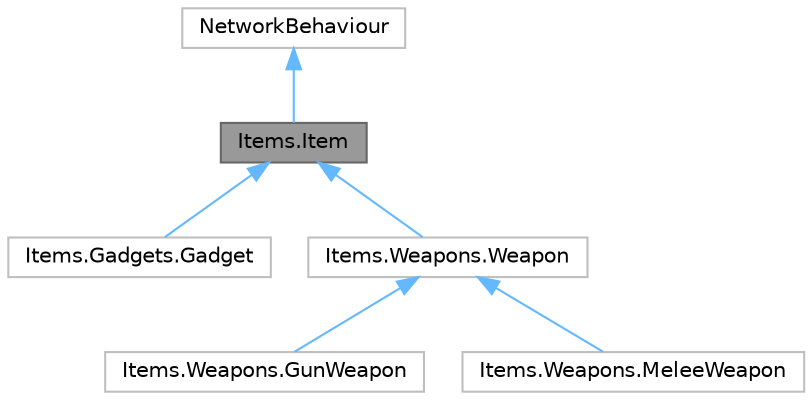 digraph "Items.Item"
{
 // LATEX_PDF_SIZE
  bgcolor="transparent";
  edge [fontname=Helvetica,fontsize=10,labelfontname=Helvetica,labelfontsize=10];
  node [fontname=Helvetica,fontsize=10,shape=box,height=0.2,width=0.4];
  Node1 [id="Node000001",label="Items.Item",height=0.2,width=0.4,color="gray40", fillcolor="grey60", style="filled", fontcolor="black",tooltip=" "];
  Node2 -> Node1 [id="edge1_Node000001_Node000002",dir="back",color="steelblue1",style="solid",tooltip=" "];
  Node2 [id="Node000002",label="NetworkBehaviour",height=0.2,width=0.4,color="grey75", fillcolor="white", style="filled",tooltip=" "];
  Node1 -> Node3 [id="edge2_Node000001_Node000003",dir="back",color="steelblue1",style="solid",tooltip=" "];
  Node3 [id="Node000003",label="Items.Gadgets.Gadget",height=0.2,width=0.4,color="grey75", fillcolor="white", style="filled",URL="$class_items_1_1_gadgets_1_1_gadget.html",tooltip=" "];
  Node1 -> Node4 [id="edge3_Node000001_Node000004",dir="back",color="steelblue1",style="solid",tooltip=" "];
  Node4 [id="Node000004",label="Items.Weapons.Weapon",height=0.2,width=0.4,color="grey75", fillcolor="white", style="filled",URL="$class_items_1_1_weapons_1_1_weapon.html",tooltip=" "];
  Node4 -> Node5 [id="edge4_Node000004_Node000005",dir="back",color="steelblue1",style="solid",tooltip=" "];
  Node5 [id="Node000005",label="Items.Weapons.GunWeapon",height=0.2,width=0.4,color="grey75", fillcolor="white", style="filled",URL="$class_items_1_1_weapons_1_1_gun_weapon.html",tooltip=" "];
  Node4 -> Node6 [id="edge5_Node000004_Node000006",dir="back",color="steelblue1",style="solid",tooltip=" "];
  Node6 [id="Node000006",label="Items.Weapons.MeleeWeapon",height=0.2,width=0.4,color="grey75", fillcolor="white", style="filled",URL="$class_items_1_1_weapons_1_1_melee_weapon.html",tooltip=" "];
}
